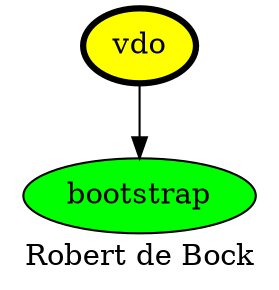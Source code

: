 digraph PhiloDilemma {
  label = "Robert de Bock" ;
  overlap=false
  {
    bootstrap [fillcolor=green style=filled]
    vdo [fillcolor=yellow style=filled penwidth=3]
  }
  vdo -> bootstrap
}
